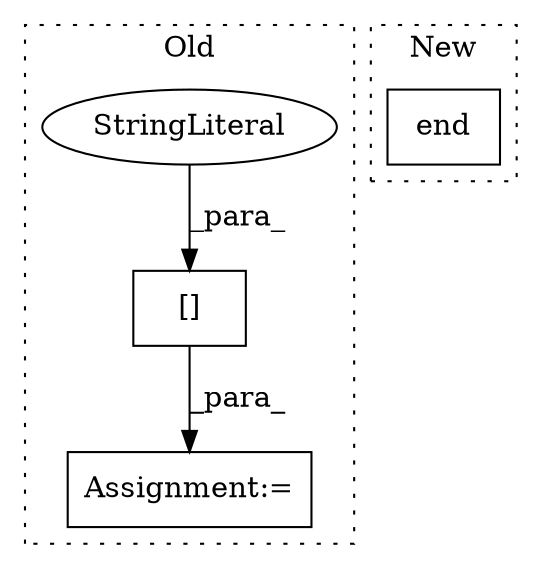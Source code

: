 digraph G {
subgraph cluster0 {
1 [label="[]" a="2" s="10594,10617" l="6,1" shape="box"];
3 [label="StringLiteral" a="45" s="10600" l="17" shape="ellipse"];
4 [label="Assignment:=" a="7" s="10592" l="2" shape="box"];
label = "Old";
style="dotted";
}
subgraph cluster1 {
2 [label="end" a="32" s="11200" l="5" shape="box"];
label = "New";
style="dotted";
}
1 -> 4 [label="_para_"];
3 -> 1 [label="_para_"];
}